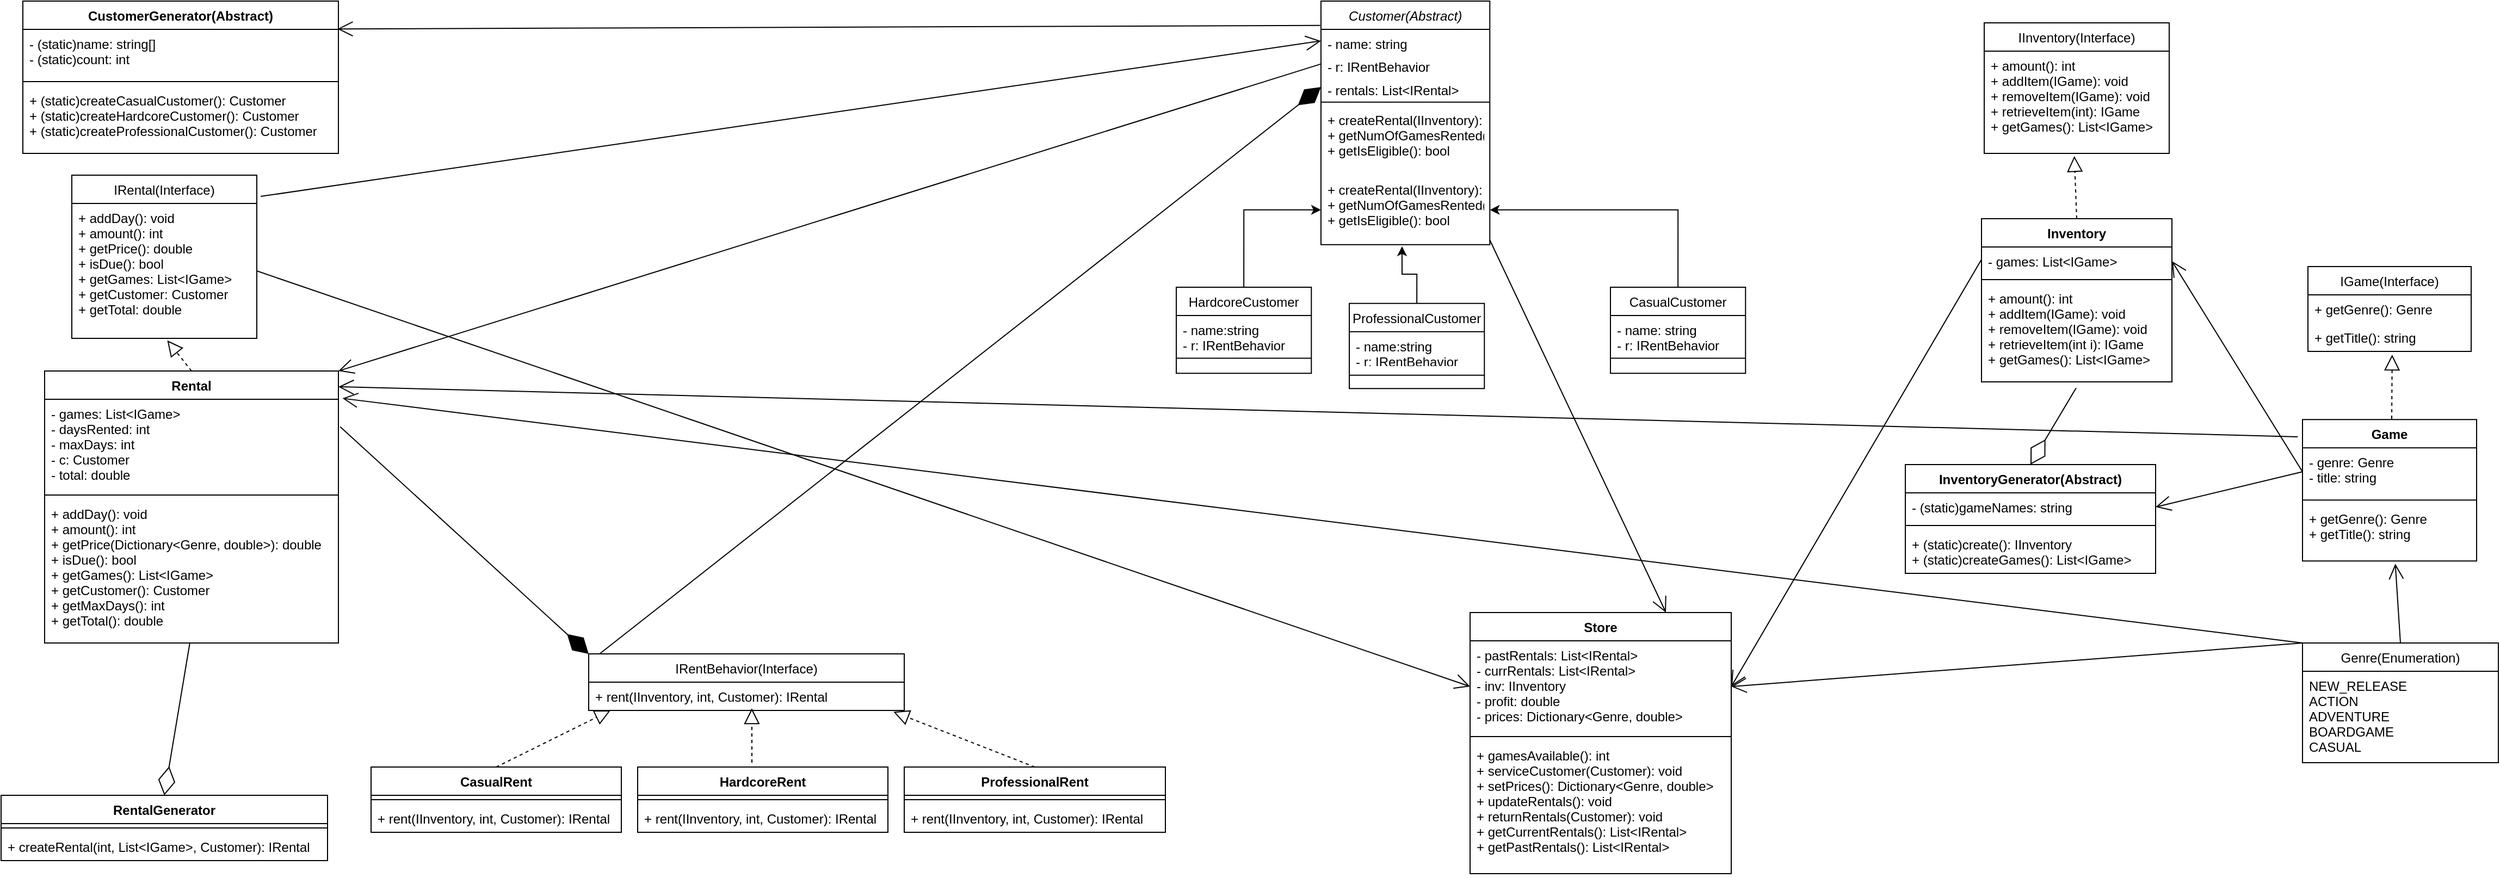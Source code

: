 <mxfile version="15.5.5" type="github">
  <diagram id="C5RBs43oDa-KdzZeNtuy" name="Page-1">
    <mxGraphModel dx="2447" dy="579" grid="1" gridSize="10" guides="1" tooltips="1" connect="1" arrows="1" fold="1" page="1" pageScale="1" pageWidth="1169" pageHeight="827" math="0" shadow="0">
      <root>
        <mxCell id="WIyWlLk6GJQsqaUBKTNV-0" />
        <mxCell id="WIyWlLk6GJQsqaUBKTNV-1" parent="WIyWlLk6GJQsqaUBKTNV-0" />
        <mxCell id="_dG1kqTOQeq6uRvqZW8x-97" value="Genre(Enumeration)" style="swimlane;fontStyle=0;childLayout=stackLayout;horizontal=1;startSize=26;fillColor=none;horizontalStack=0;resizeParent=1;resizeParentMax=0;resizeLast=0;collapsible=1;marginBottom=0;" parent="WIyWlLk6GJQsqaUBKTNV-1" vertex="1">
          <mxGeometry x="975" y="610" width="180" height="110" as="geometry" />
        </mxCell>
        <mxCell id="_dG1kqTOQeq6uRvqZW8x-98" value="NEW_RELEASE&#xa;ACTION&#xa;ADVENTURE&#xa;BOARDGAME&#xa;CASUAL" style="text;strokeColor=none;fillColor=none;align=left;verticalAlign=top;spacingLeft=4;spacingRight=4;overflow=hidden;rotatable=0;points=[[0,0.5],[1,0.5]];portConstraint=eastwest;" parent="_dG1kqTOQeq6uRvqZW8x-97" vertex="1">
          <mxGeometry y="26" width="180" height="84" as="geometry" />
        </mxCell>
        <mxCell id="_dG1kqTOQeq6uRvqZW8x-115" value="Store" style="swimlane;fontStyle=1;align=center;verticalAlign=top;childLayout=stackLayout;horizontal=1;startSize=26;horizontalStack=0;resizeParent=1;resizeParentMax=0;resizeLast=0;collapsible=1;marginBottom=0;" parent="WIyWlLk6GJQsqaUBKTNV-1" vertex="1">
          <mxGeometry x="210" y="582" width="240" height="240" as="geometry" />
        </mxCell>
        <mxCell id="_dG1kqTOQeq6uRvqZW8x-116" value="- pastRentals: List&lt;IRental&gt;&#xa;- currRentals: List&lt;IRental&gt;&#xa;- inv: IInventory&#xa;- profit: double&#xa;- prices: Dictionary&lt;Genre, double&gt;" style="text;strokeColor=none;fillColor=none;align=left;verticalAlign=top;spacingLeft=4;spacingRight=4;overflow=hidden;rotatable=0;points=[[0,0.5],[1,0.5]];portConstraint=eastwest;" parent="_dG1kqTOQeq6uRvqZW8x-115" vertex="1">
          <mxGeometry y="26" width="240" height="84" as="geometry" />
        </mxCell>
        <mxCell id="_dG1kqTOQeq6uRvqZW8x-117" value="" style="line;strokeWidth=1;fillColor=none;align=left;verticalAlign=middle;spacingTop=-1;spacingLeft=3;spacingRight=3;rotatable=0;labelPosition=right;points=[];portConstraint=eastwest;" parent="_dG1kqTOQeq6uRvqZW8x-115" vertex="1">
          <mxGeometry y="110" width="240" height="8" as="geometry" />
        </mxCell>
        <mxCell id="_dG1kqTOQeq6uRvqZW8x-118" value="+ gamesAvailable(): int&#xa;+ serviceCustomer(Customer): void&#xa;+ setPrices(): Dictionary&lt;Genre, double&gt;&#xa;+ updateRentals(): void&#xa;+ returnRentals(Customer): void&#xa;+ getCurrentRentals(): List&lt;IRental&gt;&#xa;+ getPastRentals(): List&lt;IRental&gt;" style="text;strokeColor=none;fillColor=none;align=left;verticalAlign=top;spacingLeft=4;spacingRight=4;overflow=hidden;rotatable=0;points=[[0,0.5],[1,0.5]];portConstraint=eastwest;" parent="_dG1kqTOQeq6uRvqZW8x-115" vertex="1">
          <mxGeometry y="118" width="240" height="122" as="geometry" />
        </mxCell>
        <mxCell id="_dG1kqTOQeq6uRvqZW8x-122" value="" style="group" parent="WIyWlLk6GJQsqaUBKTNV-1" vertex="1" connectable="0">
          <mxGeometry x="-800" y="620" width="730" height="164" as="geometry" />
        </mxCell>
        <mxCell id="_dG1kqTOQeq6uRvqZW8x-16" value="IRentBehavior(Interface)" style="swimlane;fontStyle=0;childLayout=stackLayout;horizontal=1;startSize=26;fillColor=none;horizontalStack=0;resizeParent=1;resizeParentMax=0;resizeLast=0;collapsible=1;marginBottom=0;" parent="_dG1kqTOQeq6uRvqZW8x-122" vertex="1">
          <mxGeometry x="200" width="290" height="52" as="geometry" />
        </mxCell>
        <mxCell id="_dG1kqTOQeq6uRvqZW8x-17" value="+ rent(IInventory, int, Customer): IRental" style="text;strokeColor=none;fillColor=none;align=left;verticalAlign=top;spacingLeft=4;spacingRight=4;overflow=hidden;rotatable=0;points=[[0,0.5],[1,0.5]];portConstraint=eastwest;" parent="_dG1kqTOQeq6uRvqZW8x-16" vertex="1">
          <mxGeometry y="26" width="290" height="26" as="geometry" />
        </mxCell>
        <mxCell id="_dG1kqTOQeq6uRvqZW8x-24" value="ProfessionalRent" style="swimlane;fontStyle=1;align=center;verticalAlign=top;childLayout=stackLayout;horizontal=1;startSize=26;horizontalStack=0;resizeParent=1;resizeParentMax=0;resizeLast=0;collapsible=1;marginBottom=0;" parent="_dG1kqTOQeq6uRvqZW8x-122" vertex="1">
          <mxGeometry x="490" y="104" width="240" height="60" as="geometry" />
        </mxCell>
        <mxCell id="_dG1kqTOQeq6uRvqZW8x-26" value="" style="line;strokeWidth=1;fillColor=none;align=left;verticalAlign=middle;spacingTop=-1;spacingLeft=3;spacingRight=3;rotatable=0;labelPosition=right;points=[];portConstraint=eastwest;" parent="_dG1kqTOQeq6uRvqZW8x-24" vertex="1">
          <mxGeometry y="26" width="240" height="8" as="geometry" />
        </mxCell>
        <mxCell id="_dG1kqTOQeq6uRvqZW8x-27" value="+ rent(IInventory, int, Customer): IRental" style="text;strokeColor=none;fillColor=none;align=left;verticalAlign=top;spacingLeft=4;spacingRight=4;overflow=hidden;rotatable=0;points=[[0,0.5],[1,0.5]];portConstraint=eastwest;" parent="_dG1kqTOQeq6uRvqZW8x-24" vertex="1">
          <mxGeometry y="34" width="240" height="26" as="geometry" />
        </mxCell>
        <mxCell id="_dG1kqTOQeq6uRvqZW8x-28" value="HardcoreRent" style="swimlane;fontStyle=1;align=center;verticalAlign=top;childLayout=stackLayout;horizontal=1;startSize=26;horizontalStack=0;resizeParent=1;resizeParentMax=0;resizeLast=0;collapsible=1;marginBottom=0;" parent="_dG1kqTOQeq6uRvqZW8x-122" vertex="1">
          <mxGeometry x="245" y="104" width="230" height="60" as="geometry" />
        </mxCell>
        <mxCell id="_dG1kqTOQeq6uRvqZW8x-30" value="" style="line;strokeWidth=1;fillColor=none;align=left;verticalAlign=middle;spacingTop=-1;spacingLeft=3;spacingRight=3;rotatable=0;labelPosition=right;points=[];portConstraint=eastwest;" parent="_dG1kqTOQeq6uRvqZW8x-28" vertex="1">
          <mxGeometry y="26" width="230" height="8" as="geometry" />
        </mxCell>
        <mxCell id="_dG1kqTOQeq6uRvqZW8x-31" value="+ rent(IInventory, int, Customer): IRental" style="text;strokeColor=none;fillColor=none;align=left;verticalAlign=top;spacingLeft=4;spacingRight=4;overflow=hidden;rotatable=0;points=[[0,0.5],[1,0.5]];portConstraint=eastwest;" parent="_dG1kqTOQeq6uRvqZW8x-28" vertex="1">
          <mxGeometry y="34" width="230" height="26" as="geometry" />
        </mxCell>
        <mxCell id="_dG1kqTOQeq6uRvqZW8x-42" value="CasualRent" style="swimlane;fontStyle=1;align=center;verticalAlign=top;childLayout=stackLayout;horizontal=1;startSize=26;horizontalStack=0;resizeParent=1;resizeParentMax=0;resizeLast=0;collapsible=1;marginBottom=0;" parent="_dG1kqTOQeq6uRvqZW8x-122" vertex="1">
          <mxGeometry y="104" width="230" height="60" as="geometry" />
        </mxCell>
        <mxCell id="_dG1kqTOQeq6uRvqZW8x-44" value="" style="line;strokeWidth=1;fillColor=none;align=left;verticalAlign=middle;spacingTop=-1;spacingLeft=3;spacingRight=3;rotatable=0;labelPosition=right;points=[];portConstraint=eastwest;" parent="_dG1kqTOQeq6uRvqZW8x-42" vertex="1">
          <mxGeometry y="26" width="230" height="8" as="geometry" />
        </mxCell>
        <mxCell id="_dG1kqTOQeq6uRvqZW8x-45" value="+ rent(IInventory, int, Customer): IRental" style="text;strokeColor=none;fillColor=none;align=left;verticalAlign=top;spacingLeft=4;spacingRight=4;overflow=hidden;rotatable=0;points=[[0,0.5],[1,0.5]];portConstraint=eastwest;" parent="_dG1kqTOQeq6uRvqZW8x-42" vertex="1">
          <mxGeometry y="34" width="230" height="26" as="geometry" />
        </mxCell>
        <mxCell id="_dG1kqTOQeq6uRvqZW8x-63" value="" style="endArrow=block;dashed=1;endFill=0;endSize=12;html=1;exitX=0.5;exitY=0;exitDx=0;exitDy=0;" parent="_dG1kqTOQeq6uRvqZW8x-122" source="_dG1kqTOQeq6uRvqZW8x-42" edge="1">
          <mxGeometry width="160" relative="1" as="geometry">
            <mxPoint x="20" y="230" as="sourcePoint" />
            <mxPoint x="220" y="52" as="targetPoint" />
          </mxGeometry>
        </mxCell>
        <mxCell id="_dG1kqTOQeq6uRvqZW8x-64" value="" style="endArrow=block;dashed=1;endFill=0;endSize=12;html=1;entryX=0.517;entryY=0.923;entryDx=0;entryDy=0;entryPerimeter=0;" parent="_dG1kqTOQeq6uRvqZW8x-122" target="_dG1kqTOQeq6uRvqZW8x-17" edge="1">
          <mxGeometry width="160" relative="1" as="geometry">
            <mxPoint x="350" y="100" as="sourcePoint" />
            <mxPoint x="350" y="200" as="targetPoint" />
          </mxGeometry>
        </mxCell>
        <mxCell id="_dG1kqTOQeq6uRvqZW8x-65" value="" style="endArrow=block;dashed=1;endFill=0;endSize=12;html=1;exitX=0.5;exitY=0;exitDx=0;exitDy=0;entryX=0.966;entryY=1.049;entryDx=0;entryDy=0;entryPerimeter=0;" parent="_dG1kqTOQeq6uRvqZW8x-122" source="_dG1kqTOQeq6uRvqZW8x-24" target="_dG1kqTOQeq6uRvqZW8x-17" edge="1">
          <mxGeometry width="160" relative="1" as="geometry">
            <mxPoint x="20" y="230" as="sourcePoint" />
            <mxPoint x="480" y="60" as="targetPoint" />
          </mxGeometry>
        </mxCell>
        <mxCell id="_dG1kqTOQeq6uRvqZW8x-123" value="" style="endArrow=diamondThin;endFill=1;endSize=24;html=1;entryX=0;entryY=0.5;entryDx=0;entryDy=0;" parent="WIyWlLk6GJQsqaUBKTNV-1" target="zkfFHV4jXpPFQw0GAbJ--3" edge="1">
          <mxGeometry width="160" relative="1" as="geometry">
            <mxPoint x="-590" y="620" as="sourcePoint" />
            <mxPoint x="-150" y="90" as="targetPoint" />
          </mxGeometry>
        </mxCell>
        <mxCell id="_dG1kqTOQeq6uRvqZW8x-54" value="IGame(Interface)" style="swimlane;fontStyle=0;childLayout=stackLayout;horizontal=1;startSize=26;fillColor=none;horizontalStack=0;resizeParent=1;resizeParentMax=0;resizeLast=0;collapsible=1;marginBottom=0;container=0;" parent="WIyWlLk6GJQsqaUBKTNV-1" vertex="1">
          <mxGeometry x="980" y="264" width="150" height="78" as="geometry" />
        </mxCell>
        <mxCell id="_dG1kqTOQeq6uRvqZW8x-58" value="Game" style="swimlane;fontStyle=1;align=center;verticalAlign=top;childLayout=stackLayout;horizontal=1;startSize=26;horizontalStack=0;resizeParent=1;resizeParentMax=0;resizeLast=0;collapsible=1;marginBottom=0;container=0;" parent="WIyWlLk6GJQsqaUBKTNV-1" vertex="1">
          <mxGeometry x="975" y="404.58" width="160" height="130" as="geometry" />
        </mxCell>
        <mxCell id="_dG1kqTOQeq6uRvqZW8x-62" value="" style="endArrow=block;dashed=1;endFill=0;endSize=12;html=1;entryX=0.516;entryY=1.115;entryDx=0;entryDy=0;entryPerimeter=0;" parent="WIyWlLk6GJQsqaUBKTNV-1" target="_dG1kqTOQeq6uRvqZW8x-56" edge="1">
          <mxGeometry x="650" y="264" width="160" as="geometry">
            <mxPoint x="1057" y="404" as="sourcePoint" />
            <mxPoint x="1050" y="484" as="targetPoint" />
          </mxGeometry>
        </mxCell>
        <mxCell id="_dG1kqTOQeq6uRvqZW8x-55" value="+ getGenre(): Genre" style="text;strokeColor=none;fillColor=none;align=left;verticalAlign=top;spacingLeft=4;spacingRight=4;overflow=hidden;rotatable=0;points=[[0,0.5],[1,0.5]];portConstraint=eastwest;container=0;" parent="WIyWlLk6GJQsqaUBKTNV-1" vertex="1">
          <mxGeometry x="980" y="290" width="150" height="26" as="geometry" />
        </mxCell>
        <mxCell id="_dG1kqTOQeq6uRvqZW8x-56" value="+ getTitle(): string" style="text;strokeColor=none;fillColor=none;align=left;verticalAlign=top;spacingLeft=4;spacingRight=4;overflow=hidden;rotatable=0;points=[[0,0.5],[1,0.5]];portConstraint=eastwest;container=0;" parent="WIyWlLk6GJQsqaUBKTNV-1" vertex="1">
          <mxGeometry x="980" y="316" width="150" height="26" as="geometry" />
        </mxCell>
        <mxCell id="_dG1kqTOQeq6uRvqZW8x-59" value="- genre: Genre&#xa;- title: string" style="text;strokeColor=none;fillColor=none;align=left;verticalAlign=top;spacingLeft=4;spacingRight=4;overflow=hidden;rotatable=0;points=[[0,0.5],[1,0.5]];portConstraint=eastwest;container=0;" parent="WIyWlLk6GJQsqaUBKTNV-1" vertex="1">
          <mxGeometry x="975" y="430.58" width="160" height="44" as="geometry" />
        </mxCell>
        <mxCell id="_dG1kqTOQeq6uRvqZW8x-60" value="" style="line;strokeWidth=1;fillColor=none;align=left;verticalAlign=middle;spacingTop=-1;spacingLeft=3;spacingRight=3;rotatable=0;labelPosition=right;points=[];portConstraint=eastwest;container=0;" parent="WIyWlLk6GJQsqaUBKTNV-1" vertex="1">
          <mxGeometry x="975" y="474.58" width="160" height="8" as="geometry" />
        </mxCell>
        <mxCell id="_dG1kqTOQeq6uRvqZW8x-61" value="+ getGenre(): Genre&#xa;+ getTitle(): string" style="text;strokeColor=none;fillColor=none;align=left;verticalAlign=top;spacingLeft=4;spacingRight=4;overflow=hidden;rotatable=0;points=[[0,0.5],[1,0.5]];portConstraint=eastwest;container=0;" parent="WIyWlLk6GJQsqaUBKTNV-1" vertex="1">
          <mxGeometry x="975" y="482.58" width="160" height="52" as="geometry" />
        </mxCell>
        <mxCell id="_dG1kqTOQeq6uRvqZW8x-132" value="" style="group" parent="WIyWlLk6GJQsqaUBKTNV-1" vertex="1" connectable="0">
          <mxGeometry x="-1120" y="20" width="290" height="140" as="geometry" />
        </mxCell>
        <mxCell id="_dG1kqTOQeq6uRvqZW8x-106" value="CustomerGenerator(Abstract)" style="swimlane;fontStyle=1;align=center;verticalAlign=top;childLayout=stackLayout;horizontal=1;startSize=26;horizontalStack=0;resizeParent=1;resizeParentMax=0;resizeLast=0;collapsible=1;marginBottom=0;container=0;" parent="_dG1kqTOQeq6uRvqZW8x-132" vertex="1">
          <mxGeometry width="290" height="140" as="geometry" />
        </mxCell>
        <mxCell id="_dG1kqTOQeq6uRvqZW8x-107" value="- (static)name: string[]&#xa;- (static)count: int" style="text;strokeColor=none;fillColor=none;align=left;verticalAlign=top;spacingLeft=4;spacingRight=4;overflow=hidden;rotatable=0;points=[[0,0.5],[1,0.5]];portConstraint=eastwest;container=0;" parent="_dG1kqTOQeq6uRvqZW8x-132" vertex="1">
          <mxGeometry y="26" width="290" height="44" as="geometry" />
        </mxCell>
        <mxCell id="_dG1kqTOQeq6uRvqZW8x-108" value="" style="line;strokeWidth=1;fillColor=none;align=left;verticalAlign=middle;spacingTop=-1;spacingLeft=3;spacingRight=3;rotatable=0;labelPosition=right;points=[];portConstraint=eastwest;container=0;" parent="_dG1kqTOQeq6uRvqZW8x-132" vertex="1">
          <mxGeometry y="70" width="290" height="8" as="geometry" />
        </mxCell>
        <mxCell id="_dG1kqTOQeq6uRvqZW8x-109" value="+ (static)createCasualCustomer(): Customer&#xa;+ (static)createHardcoreCustomer(): Customer&#xa;+ (static)createProfessionalCustomer(): Customer" style="text;strokeColor=none;fillColor=none;align=left;verticalAlign=top;spacingLeft=4;spacingRight=4;overflow=hidden;rotatable=0;points=[[0,0.5],[1,0.5]];portConstraint=eastwest;container=0;" parent="_dG1kqTOQeq6uRvqZW8x-132" vertex="1">
          <mxGeometry y="78" width="290" height="62" as="geometry" />
        </mxCell>
        <mxCell id="_dG1kqTOQeq6uRvqZW8x-124" value="" style="endArrow=open;endFill=1;endSize=12;html=1;entryX=0.997;entryY=-0.009;entryDx=0;entryDy=0;entryPerimeter=0;exitX=-0.005;exitY=-0.17;exitDx=0;exitDy=0;exitPerimeter=0;" parent="WIyWlLk6GJQsqaUBKTNV-1" source="zkfFHV4jXpPFQw0GAbJ--1" target="_dG1kqTOQeq6uRvqZW8x-107" edge="1">
          <mxGeometry width="160" relative="1" as="geometry">
            <mxPoint x="-280" y="570" as="sourcePoint" />
            <mxPoint x="-120" y="570" as="targetPoint" />
          </mxGeometry>
        </mxCell>
        <mxCell id="_dG1kqTOQeq6uRvqZW8x-133" value="" style="endArrow=open;endFill=1;endSize=12;html=1;entryX=0.533;entryY=1.05;entryDx=0;entryDy=0;entryPerimeter=0;exitX=0.5;exitY=0;exitDx=0;exitDy=0;" parent="WIyWlLk6GJQsqaUBKTNV-1" source="_dG1kqTOQeq6uRvqZW8x-97" target="_dG1kqTOQeq6uRvqZW8x-61" edge="1">
          <mxGeometry width="160" relative="1" as="geometry">
            <mxPoint x="-130" y="480" as="sourcePoint" />
            <mxPoint x="30" y="480" as="targetPoint" />
          </mxGeometry>
        </mxCell>
        <mxCell id="_dG1kqTOQeq6uRvqZW8x-134" value="" style="group" parent="WIyWlLk6GJQsqaUBKTNV-1" vertex="1" connectable="0">
          <mxGeometry x="-1140" y="180" width="310" height="630" as="geometry" />
        </mxCell>
        <mxCell id="_dG1kqTOQeq6uRvqZW8x-127" value="" style="group" parent="_dG1kqTOQeq6uRvqZW8x-134" vertex="1" connectable="0">
          <mxGeometry x="15" width="295" height="460" as="geometry" />
        </mxCell>
        <mxCell id="_dG1kqTOQeq6uRvqZW8x-75" value="IRental(Interface)" style="swimlane;fontStyle=0;childLayout=stackLayout;horizontal=1;startSize=26;fillColor=none;horizontalStack=0;resizeParent=1;resizeParentMax=0;resizeLast=0;collapsible=1;marginBottom=0;container=0;" parent="_dG1kqTOQeq6uRvqZW8x-127" vertex="1">
          <mxGeometry x="50" width="170" height="150" as="geometry" />
        </mxCell>
        <mxCell id="_dG1kqTOQeq6uRvqZW8x-84" value="" style="endArrow=block;dashed=1;endFill=0;endSize=12;html=1;exitX=0.5;exitY=0;exitDx=0;exitDy=0;entryX=0.516;entryY=1.015;entryDx=0;entryDy=0;entryPerimeter=0;" parent="_dG1kqTOQeq6uRvqZW8x-127" source="_dG1kqTOQeq6uRvqZW8x-79" target="_dG1kqTOQeq6uRvqZW8x-76" edge="1">
          <mxGeometry width="160" as="geometry">
            <mxPoint x="150" y="220" as="sourcePoint" />
            <mxPoint x="310" y="220" as="targetPoint" />
          </mxGeometry>
        </mxCell>
        <mxCell id="_dG1kqTOQeq6uRvqZW8x-76" value="+ addDay(): void&#xa;+ amount(): int&#xa;+ getPrice(): double&#xa;+ isDue(): bool&#xa;+ getGames: List&lt;IGame&gt;&#xa;+ getCustomer: Customer&#xa;+ getTotal: double" style="text;strokeColor=none;fillColor=none;align=left;verticalAlign=top;spacingLeft=4;spacingRight=4;overflow=hidden;rotatable=0;points=[[0,0.5],[1,0.5]];portConstraint=eastwest;container=0;" parent="_dG1kqTOQeq6uRvqZW8x-127" vertex="1">
          <mxGeometry x="50" y="26" width="170" height="124" as="geometry" />
        </mxCell>
        <mxCell id="_dG1kqTOQeq6uRvqZW8x-153" value="" style="group" parent="_dG1kqTOQeq6uRvqZW8x-127" vertex="1" connectable="0">
          <mxGeometry x="25" y="180" width="270" height="250" as="geometry" />
        </mxCell>
        <mxCell id="_dG1kqTOQeq6uRvqZW8x-79" value="Rental" style="swimlane;fontStyle=1;align=center;verticalAlign=top;childLayout=stackLayout;horizontal=1;startSize=26;horizontalStack=0;resizeParent=1;resizeParentMax=0;resizeLast=0;collapsible=1;marginBottom=0;container=0;" parent="_dG1kqTOQeq6uRvqZW8x-153" vertex="1">
          <mxGeometry width="270" height="250" as="geometry" />
        </mxCell>
        <mxCell id="_dG1kqTOQeq6uRvqZW8x-80" value="- games: List&lt;IGame&gt;&#xa;- daysRented: int&#xa;- maxDays: int&#xa;- c: Customer&#xa;- total: double" style="text;strokeColor=none;fillColor=none;align=left;verticalAlign=top;spacingLeft=4;spacingRight=4;overflow=hidden;rotatable=0;points=[[0,0.5],[1,0.5]];portConstraint=eastwest;container=0;" parent="_dG1kqTOQeq6uRvqZW8x-153" vertex="1">
          <mxGeometry y="26" width="270" height="84" as="geometry" />
        </mxCell>
        <mxCell id="_dG1kqTOQeq6uRvqZW8x-81" value="" style="line;strokeWidth=1;fillColor=none;align=left;verticalAlign=middle;spacingTop=-1;spacingLeft=3;spacingRight=3;rotatable=0;labelPosition=right;points=[];portConstraint=eastwest;container=0;" parent="_dG1kqTOQeq6uRvqZW8x-153" vertex="1">
          <mxGeometry y="110" width="270" height="8" as="geometry" />
        </mxCell>
        <mxCell id="_dG1kqTOQeq6uRvqZW8x-82" value="+ addDay(): void&#xa;+ amount(): int&#xa;+ getPrice(Dictionary&lt;Genre, double&gt;): double&#xa;+ isDue(): bool&#xa;+ getGames(): List&lt;IGame&gt;&#xa;+ getCustomer(): Customer&#xa;+ getMaxDays(): int&#xa;+ getTotal(): double" style="text;strokeColor=none;fillColor=none;align=left;verticalAlign=top;spacingLeft=4;spacingRight=4;overflow=hidden;rotatable=0;points=[[0,0.5],[1,0.5]];portConstraint=eastwest;container=0;" parent="_dG1kqTOQeq6uRvqZW8x-153" vertex="1">
          <mxGeometry y="118" width="270" height="132" as="geometry" />
        </mxCell>
        <mxCell id="_dG1kqTOQeq6uRvqZW8x-128" value="" style="group" parent="_dG1kqTOQeq6uRvqZW8x-134" vertex="1" connectable="0">
          <mxGeometry y="570" width="300" height="60" as="geometry" />
        </mxCell>
        <mxCell id="_dG1kqTOQeq6uRvqZW8x-102" value="RentalGenerator" style="swimlane;fontStyle=1;align=center;verticalAlign=top;childLayout=stackLayout;horizontal=1;startSize=26;horizontalStack=0;resizeParent=1;resizeParentMax=0;resizeLast=0;collapsible=1;marginBottom=0;container=0;" parent="_dG1kqTOQeq6uRvqZW8x-128" vertex="1">
          <mxGeometry width="300" height="60" as="geometry" />
        </mxCell>
        <mxCell id="_dG1kqTOQeq6uRvqZW8x-104" value="" style="line;strokeWidth=1;fillColor=none;align=left;verticalAlign=middle;spacingTop=-1;spacingLeft=3;spacingRight=3;rotatable=0;labelPosition=right;points=[];portConstraint=eastwest;container=0;" parent="_dG1kqTOQeq6uRvqZW8x-128" vertex="1">
          <mxGeometry y="26" width="300" height="8" as="geometry" />
        </mxCell>
        <mxCell id="_dG1kqTOQeq6uRvqZW8x-105" value="+ createRental(int, List&lt;IGame&gt;, Customer): IRental" style="text;strokeColor=none;fillColor=none;align=left;verticalAlign=top;spacingLeft=4;spacingRight=4;overflow=hidden;rotatable=0;points=[[0,0.5],[1,0.5]];portConstraint=eastwest;container=0;" parent="_dG1kqTOQeq6uRvqZW8x-128" vertex="1">
          <mxGeometry y="34" width="300" height="26" as="geometry" />
        </mxCell>
        <mxCell id="_dG1kqTOQeq6uRvqZW8x-130" value="" style="endArrow=diamondThin;endFill=0;endSize=24;html=1;entryX=0.5;entryY=0;entryDx=0;entryDy=0;exitX=0.494;exitY=1.003;exitDx=0;exitDy=0;exitPerimeter=0;" parent="_dG1kqTOQeq6uRvqZW8x-134" source="_dG1kqTOQeq6uRvqZW8x-82" target="_dG1kqTOQeq6uRvqZW8x-102" edge="1">
          <mxGeometry width="160" relative="1" as="geometry">
            <mxPoint x="70" y="510" as="sourcePoint" />
            <mxPoint x="230" y="510" as="targetPoint" />
          </mxGeometry>
        </mxCell>
        <mxCell id="_dG1kqTOQeq6uRvqZW8x-137" value="" style="endArrow=open;endFill=1;endSize=12;html=1;entryX=0;entryY=0.5;entryDx=0;entryDy=0;exitX=1.021;exitY=-0.052;exitDx=0;exitDy=0;exitPerimeter=0;" parent="WIyWlLk6GJQsqaUBKTNV-1" source="_dG1kqTOQeq6uRvqZW8x-76" target="zkfFHV4jXpPFQw0GAbJ--1" edge="1">
          <mxGeometry width="160" relative="1" as="geometry">
            <mxPoint x="-130" y="480" as="sourcePoint" />
            <mxPoint x="30" y="480" as="targetPoint" />
          </mxGeometry>
        </mxCell>
        <mxCell id="_dG1kqTOQeq6uRvqZW8x-138" value="" style="group" parent="WIyWlLk6GJQsqaUBKTNV-1" vertex="1" connectable="0">
          <mxGeometry x="-550" y="146.369" width="124.14" height="323.631" as="geometry" />
        </mxCell>
        <mxCell id="_dG1kqTOQeq6uRvqZW8x-5" value="ProfessionalCustomer" style="swimlane;fontStyle=0;align=center;verticalAlign=top;childLayout=stackLayout;horizontal=1;startSize=26;horizontalStack=0;resizeParent=1;resizeParentMax=0;resizeLast=0;collapsible=1;marginBottom=0;" parent="_dG1kqTOQeq6uRvqZW8x-138" vertex="1">
          <mxGeometry x="649.002" y="151.54" width="124.138" height="78.211" as="geometry" />
        </mxCell>
        <mxCell id="_dG1kqTOQeq6uRvqZW8x-6" value="- name:string&#xa;- r: IRentBehavior" style="text;strokeColor=none;fillColor=none;align=left;verticalAlign=top;spacingLeft=4;spacingRight=4;overflow=hidden;rotatable=0;points=[[0,0.5],[1,0.5]];portConstraint=eastwest;" parent="_dG1kqTOQeq6uRvqZW8x-5" vertex="1">
          <mxGeometry y="26" width="124.138" height="27.737" as="geometry" />
        </mxCell>
        <mxCell id="_dG1kqTOQeq6uRvqZW8x-7" value="" style="line;strokeWidth=1;fillColor=none;align=left;verticalAlign=middle;spacingTop=-1;spacingLeft=3;spacingRight=3;rotatable=0;labelPosition=right;points=[];portConstraint=eastwest;" parent="_dG1kqTOQeq6uRvqZW8x-5" vertex="1">
          <mxGeometry y="53.737" width="124.138" height="24.474" as="geometry" />
        </mxCell>
        <mxCell id="_dG1kqTOQeq6uRvqZW8x-141" value="" style="endArrow=open;endFill=1;endSize=12;html=1;exitX=0;exitY=0.5;exitDx=0;exitDy=0;entryX=1;entryY=0.5;entryDx=0;entryDy=0;" parent="WIyWlLk6GJQsqaUBKTNV-1" source="_dG1kqTOQeq6uRvqZW8x-59" target="_dG1kqTOQeq6uRvqZW8x-92" edge="1">
          <mxGeometry width="160" relative="1" as="geometry">
            <mxPoint x="-130" y="480" as="sourcePoint" />
            <mxPoint x="590" y="510" as="targetPoint" />
          </mxGeometry>
        </mxCell>
        <mxCell id="_dG1kqTOQeq6uRvqZW8x-143" value="" style="endArrow=open;endFill=1;endSize=12;html=1;entryX=1;entryY=0.5;entryDx=0;entryDy=0;exitX=0;exitY=0.5;exitDx=0;exitDy=0;" parent="WIyWlLk6GJQsqaUBKTNV-1" source="_dG1kqTOQeq6uRvqZW8x-59" target="_dG1kqTOQeq6uRvqZW8x-111" edge="1">
          <mxGeometry width="160" relative="1" as="geometry">
            <mxPoint x="-130" y="480" as="sourcePoint" />
            <mxPoint x="30" y="480" as="targetPoint" />
          </mxGeometry>
        </mxCell>
        <mxCell id="_dG1kqTOQeq6uRvqZW8x-144" value="" style="endArrow=open;endFill=1;endSize=12;html=1;exitX=0;exitY=0.25;exitDx=0;exitDy=0;entryX=1;entryY=0.5;entryDx=0;entryDy=0;" parent="WIyWlLk6GJQsqaUBKTNV-1" source="_dG1kqTOQeq6uRvqZW8x-91" target="_dG1kqTOQeq6uRvqZW8x-116" edge="1">
          <mxGeometry width="160" relative="1" as="geometry">
            <mxPoint x="-130" y="480" as="sourcePoint" />
            <mxPoint x="-10" y="550" as="targetPoint" />
          </mxGeometry>
        </mxCell>
        <mxCell id="_dG1kqTOQeq6uRvqZW8x-146" value="" style="endArrow=open;endFill=1;endSize=12;html=1;entryX=0;entryY=0.5;entryDx=0;entryDy=0;exitX=1;exitY=0.5;exitDx=0;exitDy=0;" parent="WIyWlLk6GJQsqaUBKTNV-1" source="_dG1kqTOQeq6uRvqZW8x-76" target="_dG1kqTOQeq6uRvqZW8x-116" edge="1">
          <mxGeometry width="160" relative="1" as="geometry">
            <mxPoint x="-130" y="480" as="sourcePoint" />
            <mxPoint x="30" y="480" as="targetPoint" />
          </mxGeometry>
        </mxCell>
        <mxCell id="_dG1kqTOQeq6uRvqZW8x-147" value="" style="group" parent="WIyWlLk6GJQsqaUBKTNV-1" vertex="1" connectable="0">
          <mxGeometry x="610" y="40" width="245" height="506" as="geometry" />
        </mxCell>
        <mxCell id="_dG1kqTOQeq6uRvqZW8x-125" value="" style="group" parent="_dG1kqTOQeq6uRvqZW8x-147" vertex="1" connectable="0">
          <mxGeometry y="406" width="230" height="100" as="geometry" />
        </mxCell>
        <mxCell id="_dG1kqTOQeq6uRvqZW8x-110" value="InventoryGenerator(Abstract)" style="swimlane;fontStyle=1;align=center;verticalAlign=top;childLayout=stackLayout;horizontal=1;startSize=26;horizontalStack=0;resizeParent=1;resizeParentMax=0;resizeLast=0;collapsible=1;marginBottom=0;container=0;" parent="_dG1kqTOQeq6uRvqZW8x-125" vertex="1">
          <mxGeometry width="230" height="100" as="geometry" />
        </mxCell>
        <mxCell id="_dG1kqTOQeq6uRvqZW8x-111" value="- (static)gameNames: string" style="text;strokeColor=none;fillColor=none;align=left;verticalAlign=top;spacingLeft=4;spacingRight=4;overflow=hidden;rotatable=0;points=[[0,0.5],[1,0.5]];portConstraint=eastwest;container=0;" parent="_dG1kqTOQeq6uRvqZW8x-125" vertex="1">
          <mxGeometry y="26" width="230" height="26" as="geometry" />
        </mxCell>
        <mxCell id="_dG1kqTOQeq6uRvqZW8x-112" value="" style="line;strokeWidth=1;fillColor=none;align=left;verticalAlign=middle;spacingTop=-1;spacingLeft=3;spacingRight=3;rotatable=0;labelPosition=right;points=[];portConstraint=eastwest;container=0;" parent="_dG1kqTOQeq6uRvqZW8x-125" vertex="1">
          <mxGeometry y="52" width="230" height="8" as="geometry" />
        </mxCell>
        <mxCell id="_dG1kqTOQeq6uRvqZW8x-113" value="+ (static)create(): IInventory&#xa;+ (static)createGames(): List&lt;IGame&gt;" style="text;strokeColor=none;fillColor=none;align=left;verticalAlign=top;spacingLeft=4;spacingRight=4;overflow=hidden;rotatable=0;points=[[0,0.5],[1,0.5]];portConstraint=eastwest;container=0;" parent="_dG1kqTOQeq6uRvqZW8x-125" vertex="1">
          <mxGeometry y="60" width="230" height="40" as="geometry" />
        </mxCell>
        <mxCell id="_dG1kqTOQeq6uRvqZW8x-86" value="IInventory(Interface)" style="swimlane;fontStyle=0;childLayout=stackLayout;horizontal=1;startSize=26;fillColor=none;horizontalStack=0;resizeParent=1;resizeParentMax=0;resizeLast=0;collapsible=1;marginBottom=0;container=0;" parent="_dG1kqTOQeq6uRvqZW8x-147" vertex="1">
          <mxGeometry x="72.5" width="170" height="120" as="geometry" />
        </mxCell>
        <mxCell id="_dG1kqTOQeq6uRvqZW8x-91" value="Inventory" style="swimlane;fontStyle=1;align=center;verticalAlign=top;childLayout=stackLayout;horizontal=1;startSize=26;horizontalStack=0;resizeParent=1;resizeParentMax=0;resizeLast=0;collapsible=1;marginBottom=0;container=0;" parent="_dG1kqTOQeq6uRvqZW8x-147" vertex="1">
          <mxGeometry x="70" y="180" width="175" height="150" as="geometry" />
        </mxCell>
        <mxCell id="_dG1kqTOQeq6uRvqZW8x-95" value="" style="endArrow=block;dashed=1;endFill=0;endSize=12;html=1;exitX=0.5;exitY=0;exitDx=0;exitDy=0;entryX=0.487;entryY=1.026;entryDx=0;entryDy=0;entryPerimeter=0;" parent="_dG1kqTOQeq6uRvqZW8x-147" source="_dG1kqTOQeq6uRvqZW8x-91" target="_dG1kqTOQeq6uRvqZW8x-87" edge="1">
          <mxGeometry x="70" width="160" as="geometry">
            <mxPoint x="242.5" y="160" as="sourcePoint" />
            <mxPoint x="402.5" y="160" as="targetPoint" />
          </mxGeometry>
        </mxCell>
        <mxCell id="_dG1kqTOQeq6uRvqZW8x-87" value="+ amount(): int&#xa;+ addItem(IGame): void&#xa;+ removeItem(IGame): void&#xa;+ retrieveItem(int): IGame&#xa;+ getGames(): List&lt;IGame&gt;" style="text;strokeColor=none;fillColor=none;align=left;verticalAlign=top;spacingLeft=4;spacingRight=4;overflow=hidden;rotatable=0;points=[[0,0.5],[1,0.5]];portConstraint=eastwest;container=0;" parent="_dG1kqTOQeq6uRvqZW8x-147" vertex="1">
          <mxGeometry x="72.5" y="26" width="170" height="94" as="geometry" />
        </mxCell>
        <mxCell id="_dG1kqTOQeq6uRvqZW8x-92" value="- games: List&lt;IGame&gt;" style="text;strokeColor=none;fillColor=none;align=left;verticalAlign=top;spacingLeft=4;spacingRight=4;overflow=hidden;rotatable=0;points=[[0,0.5],[1,0.5]];portConstraint=eastwest;container=0;" parent="_dG1kqTOQeq6uRvqZW8x-147" vertex="1">
          <mxGeometry x="70" y="206" width="175" height="26" as="geometry" />
        </mxCell>
        <mxCell id="_dG1kqTOQeq6uRvqZW8x-93" value="" style="line;strokeWidth=1;fillColor=none;align=left;verticalAlign=middle;spacingTop=-1;spacingLeft=3;spacingRight=3;rotatable=0;labelPosition=right;points=[];portConstraint=eastwest;container=0;" parent="_dG1kqTOQeq6uRvqZW8x-147" vertex="1">
          <mxGeometry x="70" y="232" width="175" height="8" as="geometry" />
        </mxCell>
        <mxCell id="_dG1kqTOQeq6uRvqZW8x-94" value="+ amount(): int&#xa;+ addItem(IGame): void&#xa;+ removeItem(IGame): void&#xa;+ retrieveItem(int i): IGame&#xa;+ getGames(): List&lt;IGame&gt;" style="text;strokeColor=none;fillColor=none;align=left;verticalAlign=top;spacingLeft=4;spacingRight=4;overflow=hidden;rotatable=0;points=[[0,0.5],[1,0.5]];portConstraint=eastwest;container=0;" parent="_dG1kqTOQeq6uRvqZW8x-147" vertex="1">
          <mxGeometry x="70" y="240" width="175" height="90" as="geometry" />
        </mxCell>
        <mxCell id="_dG1kqTOQeq6uRvqZW8x-131" value="" style="endArrow=diamondThin;endFill=0;endSize=24;html=1;entryX=0.5;entryY=0;entryDx=0;entryDy=0;exitX=0.497;exitY=1.062;exitDx=0;exitDy=0;exitPerimeter=0;" parent="_dG1kqTOQeq6uRvqZW8x-147" source="_dG1kqTOQeq6uRvqZW8x-94" target="_dG1kqTOQeq6uRvqZW8x-110" edge="1">
          <mxGeometry width="160" relative="1" as="geometry">
            <mxPoint x="60" y="366" as="sourcePoint" />
            <mxPoint x="220" y="366" as="targetPoint" />
          </mxGeometry>
        </mxCell>
        <mxCell id="_dG1kqTOQeq6uRvqZW8x-148" value="" style="endArrow=open;endFill=1;endSize=12;html=1;entryX=1;entryY=0.058;entryDx=0;entryDy=0;entryPerimeter=0;exitX=-0.027;exitY=0.122;exitDx=0;exitDy=0;exitPerimeter=0;" parent="WIyWlLk6GJQsqaUBKTNV-1" source="_dG1kqTOQeq6uRvqZW8x-58" target="_dG1kqTOQeq6uRvqZW8x-79" edge="1">
          <mxGeometry width="160" relative="1" as="geometry">
            <mxPoint x="-130" y="480" as="sourcePoint" />
            <mxPoint x="30" y="480" as="targetPoint" />
          </mxGeometry>
        </mxCell>
        <mxCell id="zkfFHV4jXpPFQw0GAbJ--0" value="Customer(Abstract)" style="swimlane;fontStyle=2;align=center;verticalAlign=top;childLayout=stackLayout;horizontal=1;startSize=26;horizontalStack=0;resizeParent=1;resizeLast=0;collapsible=1;marginBottom=0;rounded=0;shadow=0;strokeWidth=1;" parent="WIyWlLk6GJQsqaUBKTNV-1" vertex="1">
          <mxGeometry x="72.97" y="20.0" width="155.17" height="223.838" as="geometry">
            <mxRectangle x="230" y="140" width="160" height="26" as="alternateBounds" />
          </mxGeometry>
        </mxCell>
        <mxCell id="zkfFHV4jXpPFQw0GAbJ--1" value="- name: string" style="text;align=left;verticalAlign=top;spacingLeft=4;spacingRight=4;overflow=hidden;rotatable=0;points=[[0,0.5],[1,0.5]];portConstraint=eastwest;" parent="zkfFHV4jXpPFQw0GAbJ--0" vertex="1">
          <mxGeometry y="26" width="155.17" height="21.211" as="geometry" />
        </mxCell>
        <mxCell id="zkfFHV4jXpPFQw0GAbJ--2" value="- r: IRentBehavior" style="text;align=left;verticalAlign=top;spacingLeft=4;spacingRight=4;overflow=hidden;rotatable=0;points=[[0,0.5],[1,0.5]];portConstraint=eastwest;rounded=0;shadow=0;html=0;" parent="zkfFHV4jXpPFQw0GAbJ--0" vertex="1">
          <mxGeometry y="47.211" width="155.17" height="21.211" as="geometry" />
        </mxCell>
        <mxCell id="zkfFHV4jXpPFQw0GAbJ--3" value="- rentals: List&lt;IRental&gt;" style="text;align=left;verticalAlign=top;spacingLeft=4;spacingRight=4;overflow=hidden;rotatable=0;points=[[0,0.5],[1,0.5]];portConstraint=eastwest;rounded=0;shadow=0;html=0;" parent="zkfFHV4jXpPFQw0GAbJ--0" vertex="1">
          <mxGeometry y="68.421" width="155.17" height="21.211" as="geometry" />
        </mxCell>
        <mxCell id="zkfFHV4jXpPFQw0GAbJ--4" value="" style="line;html=1;strokeWidth=1;align=left;verticalAlign=middle;spacingTop=-1;spacingLeft=3;spacingRight=3;rotatable=0;labelPosition=right;points=[];portConstraint=eastwest;" parent="zkfFHV4jXpPFQw0GAbJ--0" vertex="1">
          <mxGeometry y="89.632" width="155.17" height="6.526" as="geometry" />
        </mxCell>
        <mxCell id="_dG1kqTOQeq6uRvqZW8x-150" value="+ createRental(IInventory): IRental&#xa;+ getNumOfGamesRented(): int&#xa;+ getIsEligible(): bool" style="text;align=left;verticalAlign=top;spacingLeft=4;spacingRight=4;overflow=hidden;rotatable=0;points=[[0,0.5],[1,0.5]];portConstraint=eastwest;" parent="zkfFHV4jXpPFQw0GAbJ--0" vertex="1">
          <mxGeometry y="96.158" width="155.17" height="63.84" as="geometry" />
        </mxCell>
        <mxCell id="zkfFHV4jXpPFQw0GAbJ--5" value="+ createRental(IInventory): IRental&#xa;+ getNumOfGamesRented(): int&#xa;+ getIsEligible(): bool" style="text;align=left;verticalAlign=top;spacingLeft=4;spacingRight=4;overflow=hidden;rotatable=0;points=[[0,0.5],[1,0.5]];portConstraint=eastwest;" parent="zkfFHV4jXpPFQw0GAbJ--0" vertex="1">
          <mxGeometry y="159.998" width="155.17" height="63.84" as="geometry" />
        </mxCell>
        <mxCell id="eKSa44jyiOvS62jJdEzw-1" style="edgeStyle=orthogonalEdgeStyle;rounded=0;orthogonalLoop=1;jettySize=auto;html=1;exitX=0.5;exitY=0;exitDx=0;exitDy=0;entryX=1;entryY=0.5;entryDx=0;entryDy=0;" edge="1" parent="WIyWlLk6GJQsqaUBKTNV-1" source="zkfFHV4jXpPFQw0GAbJ--13" target="zkfFHV4jXpPFQw0GAbJ--5">
          <mxGeometry relative="1" as="geometry" />
        </mxCell>
        <mxCell id="zkfFHV4jXpPFQw0GAbJ--13" value="CasualCustomer" style="swimlane;fontStyle=0;align=center;verticalAlign=top;childLayout=stackLayout;horizontal=1;startSize=26;horizontalStack=0;resizeParent=1;resizeLast=0;collapsible=1;marginBottom=0;rounded=0;shadow=0;strokeWidth=1;" parent="WIyWlLk6GJQsqaUBKTNV-1" vertex="1">
          <mxGeometry x="339.001" y="283.059" width="124.138" height="79.057" as="geometry">
            <mxRectangle x="340" y="380" width="170" height="26" as="alternateBounds" />
          </mxGeometry>
        </mxCell>
        <mxCell id="zkfFHV4jXpPFQw0GAbJ--14" value="- name: string&#xa;- r: IRentBehavior" style="text;align=left;verticalAlign=top;spacingLeft=4;spacingRight=4;overflow=hidden;rotatable=0;points=[[0,0.5],[1,0.5]];portConstraint=eastwest;" parent="zkfFHV4jXpPFQw0GAbJ--13" vertex="1">
          <mxGeometry y="26" width="124.138" height="35.895" as="geometry" />
        </mxCell>
        <mxCell id="zkfFHV4jXpPFQw0GAbJ--15" value="" style="line;html=1;strokeWidth=1;align=left;verticalAlign=middle;spacingTop=-1;spacingLeft=3;spacingRight=3;rotatable=0;labelPosition=right;points=[];portConstraint=eastwest;" parent="zkfFHV4jXpPFQw0GAbJ--13" vertex="1">
          <mxGeometry y="61.895" width="124.138" height="6.526" as="geometry" />
        </mxCell>
        <mxCell id="eKSa44jyiOvS62jJdEzw-0" style="edgeStyle=orthogonalEdgeStyle;rounded=0;orthogonalLoop=1;jettySize=auto;html=1;exitX=0.5;exitY=0;exitDx=0;exitDy=0;entryX=0;entryY=0.5;entryDx=0;entryDy=0;" edge="1" parent="WIyWlLk6GJQsqaUBKTNV-1" source="zkfFHV4jXpPFQw0GAbJ--6" target="zkfFHV4jXpPFQw0GAbJ--5">
          <mxGeometry relative="1" as="geometry" />
        </mxCell>
        <mxCell id="zkfFHV4jXpPFQw0GAbJ--6" value="HardcoreCustomer" style="swimlane;fontStyle=0;align=center;verticalAlign=top;childLayout=stackLayout;horizontal=1;startSize=26;horizontalStack=0;resizeParent=1;resizeLast=0;collapsible=1;marginBottom=0;rounded=0;shadow=0;strokeWidth=1;" parent="WIyWlLk6GJQsqaUBKTNV-1" vertex="1">
          <mxGeometry x="-60" y="283.059" width="124.138" height="79.057" as="geometry">
            <mxRectangle x="130" y="380" width="160" height="26" as="alternateBounds" />
          </mxGeometry>
        </mxCell>
        <mxCell id="zkfFHV4jXpPFQw0GAbJ--7" value="- name:string&#xa;- r: IRentBehavior" style="text;align=left;verticalAlign=top;spacingLeft=4;spacingRight=4;overflow=hidden;rotatable=0;points=[[0,0.5],[1,0.5]];portConstraint=eastwest;" parent="zkfFHV4jXpPFQw0GAbJ--6" vertex="1">
          <mxGeometry y="26" width="124.138" height="35.895" as="geometry" />
        </mxCell>
        <mxCell id="zkfFHV4jXpPFQw0GAbJ--9" value="" style="line;html=1;strokeWidth=1;align=left;verticalAlign=middle;spacingTop=-1;spacingLeft=3;spacingRight=3;rotatable=0;labelPosition=right;points=[];portConstraint=eastwest;" parent="zkfFHV4jXpPFQw0GAbJ--6" vertex="1">
          <mxGeometry y="61.895" width="124.138" height="6.526" as="geometry" />
        </mxCell>
        <mxCell id="_dG1kqTOQeq6uRvqZW8x-149" value="" style="endArrow=open;endFill=1;endSize=12;html=1;entryX=1;entryY=0;entryDx=0;entryDy=0;exitX=0;exitY=0.5;exitDx=0;exitDy=0;" parent="WIyWlLk6GJQsqaUBKTNV-1" source="zkfFHV4jXpPFQw0GAbJ--2" target="_dG1kqTOQeq6uRvqZW8x-79" edge="1">
          <mxGeometry width="160" relative="1" as="geometry">
            <mxPoint x="-130" y="480" as="sourcePoint" />
            <mxPoint x="30" y="480" as="targetPoint" />
          </mxGeometry>
        </mxCell>
        <mxCell id="_dG1kqTOQeq6uRvqZW8x-151" value="" style="endArrow=diamondThin;endFill=1;endSize=24;html=1;entryX=0;entryY=0;entryDx=0;entryDy=0;exitX=1.006;exitY=0.3;exitDx=0;exitDy=0;exitPerimeter=0;" parent="WIyWlLk6GJQsqaUBKTNV-1" source="_dG1kqTOQeq6uRvqZW8x-80" target="_dG1kqTOQeq6uRvqZW8x-16" edge="1">
          <mxGeometry width="160" relative="1" as="geometry">
            <mxPoint x="-130" y="480" as="sourcePoint" />
            <mxPoint x="30" y="480" as="targetPoint" />
          </mxGeometry>
        </mxCell>
        <mxCell id="_dG1kqTOQeq6uRvqZW8x-154" value="" style="endArrow=open;endFill=1;endSize=12;html=1;entryX=1.014;entryY=-0.01;entryDx=0;entryDy=0;entryPerimeter=0;exitX=0;exitY=0;exitDx=0;exitDy=0;" parent="WIyWlLk6GJQsqaUBKTNV-1" source="_dG1kqTOQeq6uRvqZW8x-97" target="_dG1kqTOQeq6uRvqZW8x-80" edge="1">
          <mxGeometry width="160" relative="1" as="geometry">
            <mxPoint x="-130" y="480" as="sourcePoint" />
            <mxPoint x="30" y="480" as="targetPoint" />
          </mxGeometry>
        </mxCell>
        <mxCell id="_dG1kqTOQeq6uRvqZW8x-155" value="" style="endArrow=open;endFill=1;endSize=12;html=1;entryX=1;entryY=0.5;entryDx=0;entryDy=0;exitX=0;exitY=0;exitDx=0;exitDy=0;" parent="WIyWlLk6GJQsqaUBKTNV-1" source="_dG1kqTOQeq6uRvqZW8x-97" target="_dG1kqTOQeq6uRvqZW8x-116" edge="1">
          <mxGeometry width="160" relative="1" as="geometry">
            <mxPoint x="-130" y="480" as="sourcePoint" />
            <mxPoint x="450" y="670" as="targetPoint" />
          </mxGeometry>
        </mxCell>
        <mxCell id="_dG1kqTOQeq6uRvqZW8x-156" value="" style="endArrow=open;endFill=1;endSize=12;html=1;entryX=0.75;entryY=0;entryDx=0;entryDy=0;exitX=1;exitY=0.934;exitDx=0;exitDy=0;exitPerimeter=0;" parent="WIyWlLk6GJQsqaUBKTNV-1" source="zkfFHV4jXpPFQw0GAbJ--5" target="_dG1kqTOQeq6uRvqZW8x-115" edge="1">
          <mxGeometry width="160" relative="1" as="geometry">
            <mxPoint x="-130" y="480" as="sourcePoint" />
            <mxPoint x="30" y="480" as="targetPoint" />
          </mxGeometry>
        </mxCell>
        <mxCell id="eKSa44jyiOvS62jJdEzw-2" style="edgeStyle=orthogonalEdgeStyle;rounded=0;orthogonalLoop=1;jettySize=auto;html=1;exitX=0.5;exitY=0;exitDx=0;exitDy=0;entryX=0.48;entryY=1.024;entryDx=0;entryDy=0;entryPerimeter=0;" edge="1" parent="WIyWlLk6GJQsqaUBKTNV-1" source="_dG1kqTOQeq6uRvqZW8x-5" target="zkfFHV4jXpPFQw0GAbJ--5">
          <mxGeometry relative="1" as="geometry">
            <Array as="points">
              <mxPoint x="161" y="271" />
              <mxPoint x="148" y="271" />
            </Array>
          </mxGeometry>
        </mxCell>
      </root>
    </mxGraphModel>
  </diagram>
</mxfile>
